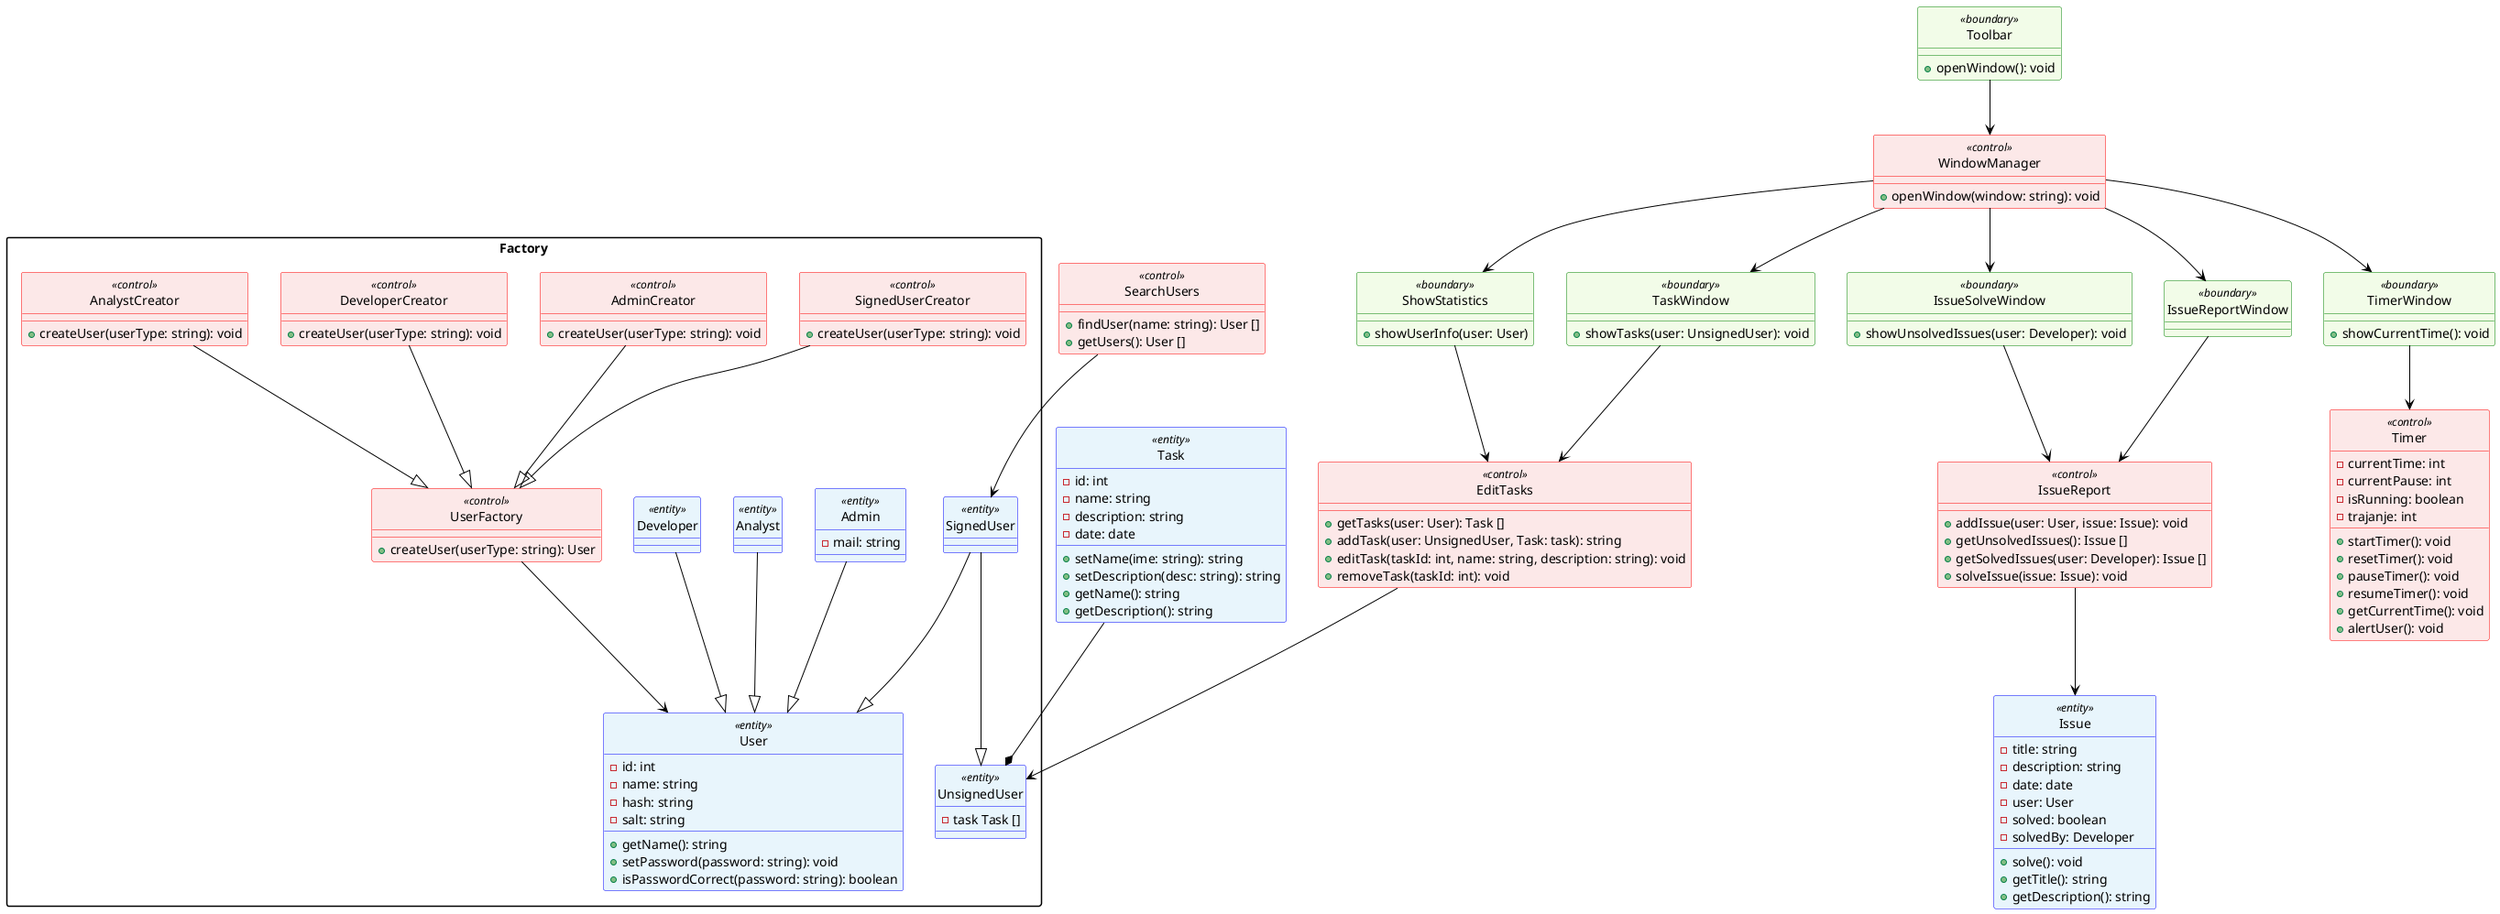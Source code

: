 @startuml Aplikacija produktivnosti in organizacije 
skinparam class {
  backgroundColor white
  borderColor #5FB8EC
  arrowColor black
}
skinparam class<<entity>> {
  backgroundColor #e8f5fc
  borderColor Blue
}
skinparam class<<control>> {
  backgroundColor #fce8e8
  borderColor Red
}
skinparam class<<boundary>> {
  backgroundColor #f2fce8
  borderColor Green
}

'skinparam shadowing false
skinparam defaultTextAlignment center
skinparam packageStyle rectangle
skinparam groupInheritance 2
hide circle
'hide members

'---------Razredi---------------------------
package Factory{
  Class User<<entity>> {
    -id: int
    -name: string
    -hash: string
    -salt: string 
    +getName(): string
    +setPassword(password: string): void
    +isPasswordCorrect(password: string): boolean
  }
  Class UserFactory<<control>>{
    +createUser(userType: string): User
  }
  Class SignedUser<<entity>>{

  }
  Class Admin<<entity>>{
    -mail: string
  }
  Class Analyst<<entity>>{

  }
  Class Developer<<entity>>{

  }
  Class UnsignedUser<<entity>> {
    -task Task []
  }
  Class SignedUserCreator<<control>>{
    +createUser(userType: string): void
  }
  Class AdminCreator<<control>>{
    +createUser(userType: string): void
  }
  Class DeveloperCreator<<control>>{
    +createUser(userType: string): void
  }
  Class AnalystCreator<<control>>{
    +createUser(userType: string): void
  }
}

Class ShowStatistics<<boundary>>{
  +showUserInfo(user: User)
}
  'proxy class? observer?
  '(timer alerta timedtask)
  'Class TimedTask<<entity>>{
  '  -id: int
  '  -name: string
  '  +getName(): void
  '}
Class Task<<entity>>{
  -id: int
  -name: string
  -description: string
  -date: date
  +setName(ime: string): string
  +setDescription(desc: string): string
  +getName(): string
  +getDescription(): string

}
class EditTasks<<control>>{
  +getTasks(user: User): Task []
  +addTask(user: UnsignedUser, Task: task): string
  +editTask(taskId: int, name: string, description: string): void
  +removeTask(taskId: int): void
}
class TaskWindow<<boundary>>{
  +showTasks(user: UnsignedUser): void
}
class WindowManager<<control>>{
  +openWindow(window: string): void
}
class Toolbar<<boundary>>{
  +openWindow(): void
}
Class Issue<<entity>>{
  -title: string
  -description: string
  -date: date
  -user: User
  -solved: boolean
  -solvedBy: Developer
  +solve(): void
  +getTitle(): string
  +getDescription(): string
}
Class IssueReport<<control>>{
  +addIssue(user: User, issue: Issue): void
  +getUnsolvedIssues(): Issue []
  +getSolvedIssues(user: Developer): Issue []
  +solveIssue(issue: Issue): void
}
Class IssueSolveWindow<<boundary>>{
  +showUnsolvedIssues(user: Developer): void
}
Class IssueReportWindow<<boundary>>

Class SearchUsers<<control>>{
  +findUser(name: string): User []
  +getUsers(): User []
}

' obvestiUsera - ko čas poteče, naredi popup al whatever. (better name pls)
' also a rabmo dodatne atribute/funkcije za pavzo?
Class Timer<<control>>{
  -currentTime: int
  -currentPause: int
  -isRunning: boolean
  -trajanje: int
  +startTimer(): void
  +resetTimer(): void
  +pauseTimer(): void
  +resumeTimer(): void
  +getCurrentTime(): void
  +alertUser(): void
}
Class TimerWindow<<boundary>>{
  +showCurrentTime(): void
}

'------Povezave-----------------------
Task --* UnsignedUser
'TimedTask --> Task
'EditTasks --> Task
EditTasks --> UnsignedUser
TaskWindow --> EditTasks
IssueReport --> Issue
IssueReportWindow --> IssueReport
IssueSolveWindow --> IssueReport
SearchUsers --> SignedUser
TimerWindow --> Timer
SignedUser --|> User
SignedUser --|> UnsignedUser
Analyst --|> User
Admin --|> User
Developer --|> User
ShowStatistics --> EditTasks
UserFactory --> User
SignedUserCreator --|> UserFactory
DeveloperCreator --|> UserFactory
AnalystCreator --|> UserFactory
AdminCreator --|> UserFactory
WindowManager --> IssueReportWindow
WindowManager --> TimerWindow
WindowManager --> ShowStatistics
WindowManager --> TaskWindow
WindowManager --> IssueSolveWindow
Toolbar --> WindowManager
@enduml

' extra notes
' - a se bolj fokusiramo da je čim boljši diagram al da
'    bo vse na diagramu dejansko implementirano?
' - Google calendar pokažeš kot boundary class
' loči Usera na frontend in backend z adapterjem
' načrtovalske vzorce se na koncu označi na diagramu
' POVEŽI ZASLONSKE MASKE SKUPAJ!
' logina ni treba dat noter.
' a je možno oz. je treba postaviti database connection v diagram?
' A moramo interface posebej označiti
' na diagramu ali je kar entity?
' Observer (MVC), Command pattern
' Singleton, strategy?